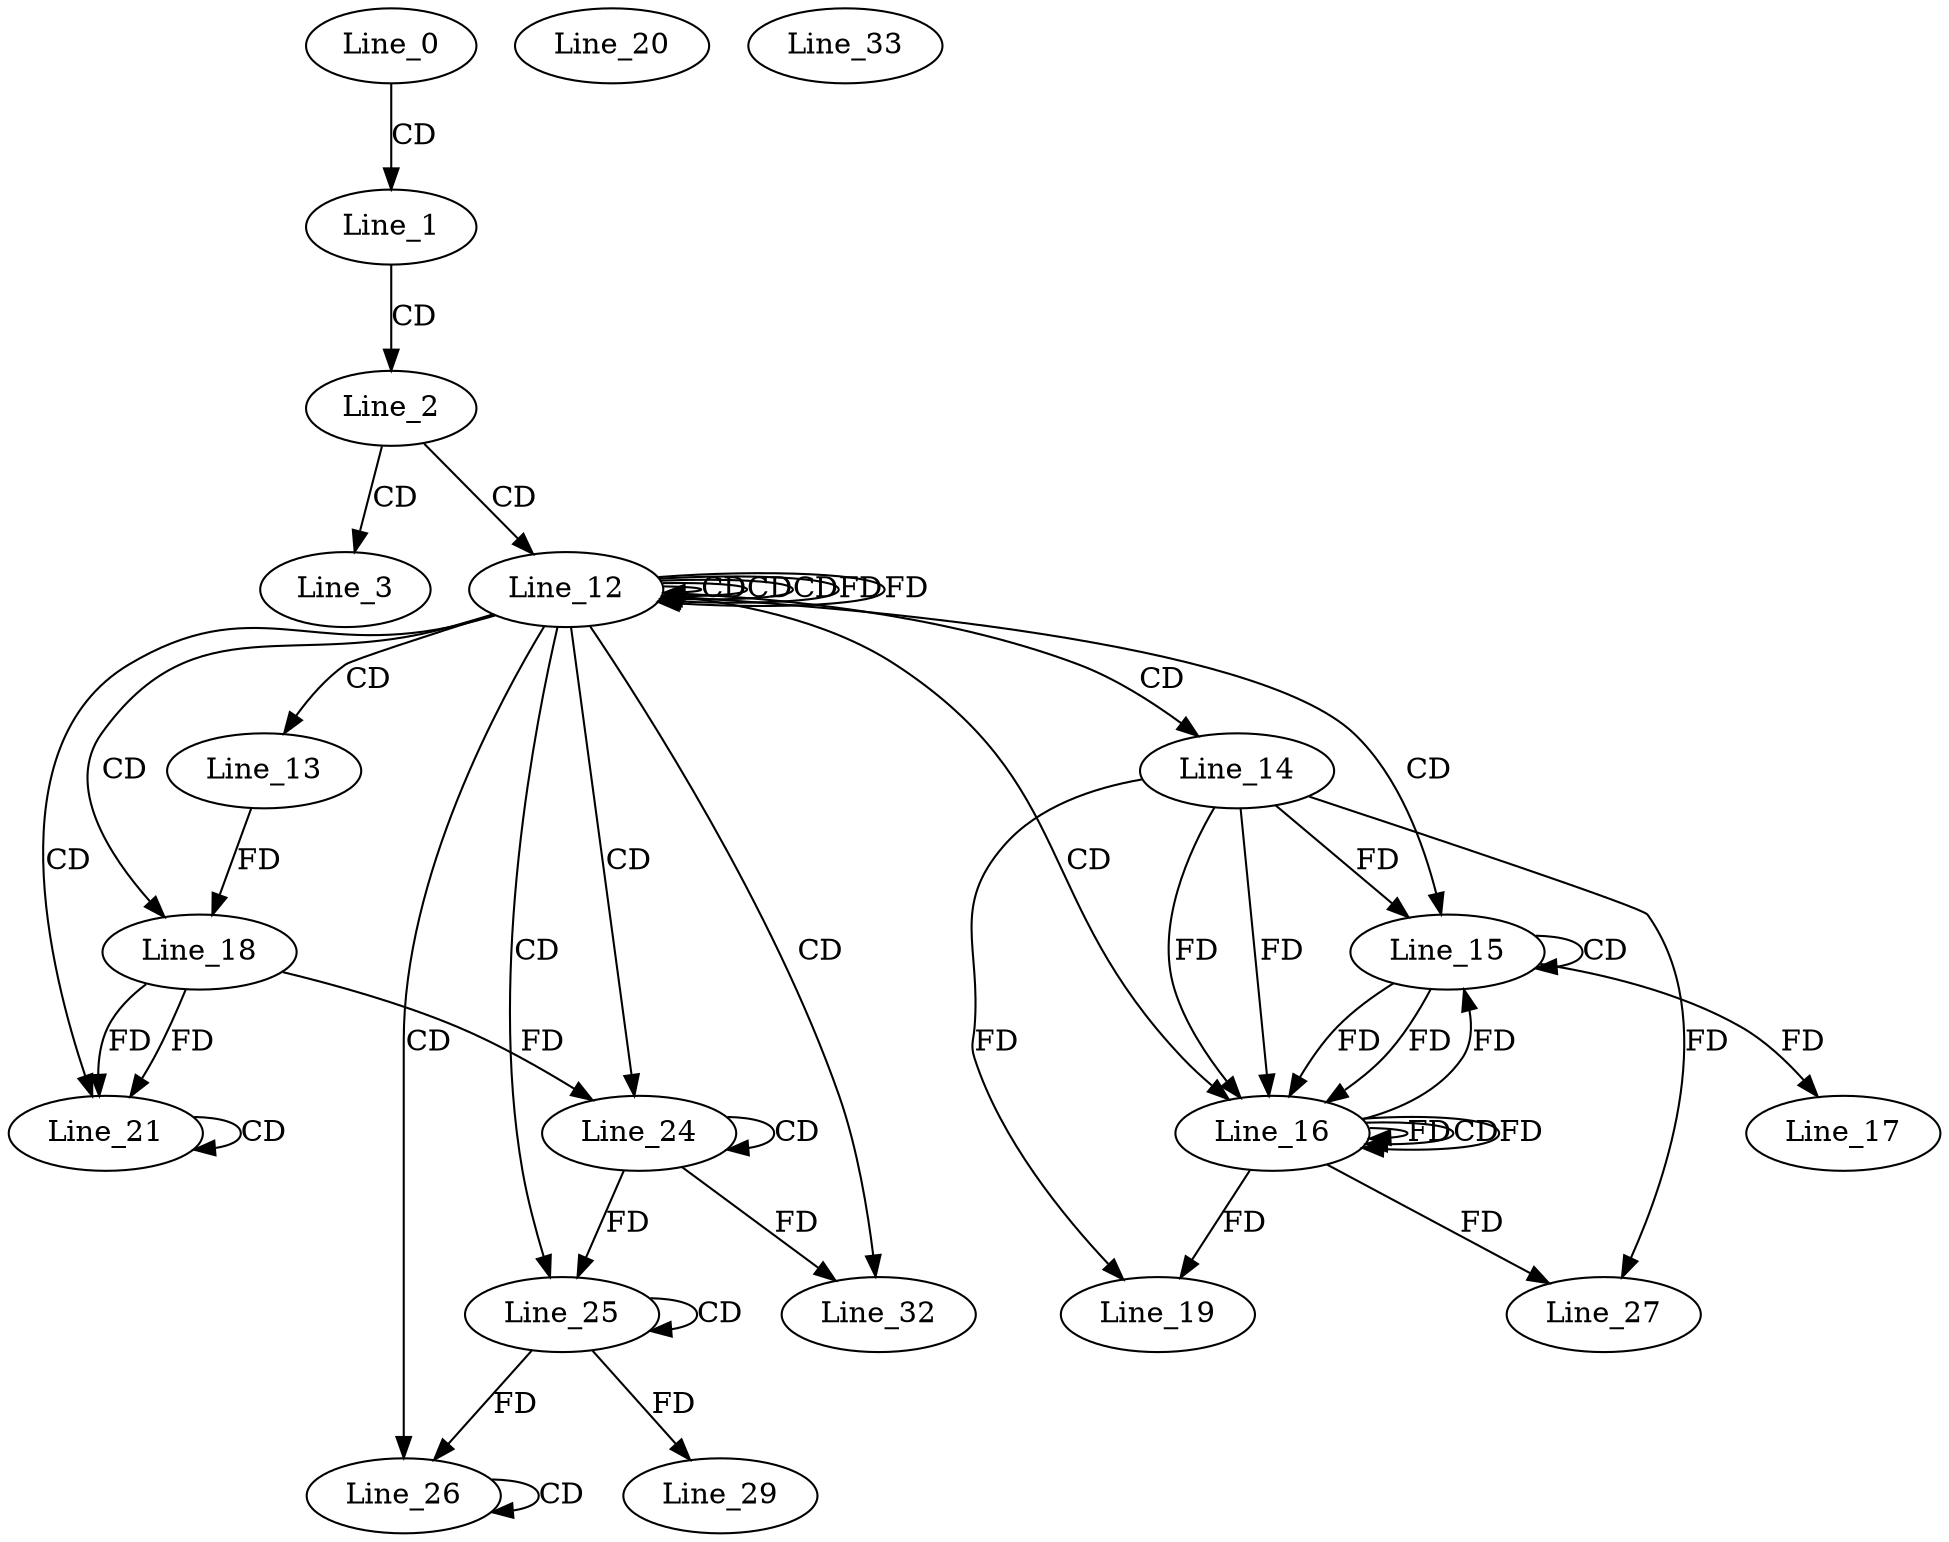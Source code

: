 digraph G {
  Line_0;
  Line_1;
  Line_2;
  Line_3;
  Line_12;
  Line_12;
  Line_12;
  Line_13;
  Line_14;
  Line_15;
  Line_15;
  Line_16;
  Line_16;
  Line_16;
  Line_16;
  Line_17;
  Line_18;
  Line_18;
  Line_19;
  Line_20;
  Line_21;
  Line_21;
  Line_24;
  Line_24;
  Line_24;
  Line_25;
  Line_25;
  Line_26;
  Line_26;
  Line_26;
  Line_26;
  Line_27;
  Line_29;
  Line_29;
  Line_32;
  Line_33;
  Line_0 -> Line_1 [ label="CD" ];
  Line_1 -> Line_2 [ label="CD" ];
  Line_2 -> Line_3 [ label="CD" ];
  Line_2 -> Line_12 [ label="CD" ];
  Line_12 -> Line_12 [ label="CD" ];
  Line_12 -> Line_12 [ label="CD" ];
  Line_12 -> Line_12 [ label="CD" ];
  Line_12 -> Line_12 [ label="FD" ];
  Line_12 -> Line_13 [ label="CD" ];
  Line_12 -> Line_14 [ label="CD" ];
  Line_12 -> Line_15 [ label="CD" ];
  Line_15 -> Line_15 [ label="CD" ];
  Line_14 -> Line_15 [ label="FD" ];
  Line_12 -> Line_16 [ label="CD" ];
  Line_14 -> Line_16 [ label="FD" ];
  Line_16 -> Line_16 [ label="FD" ];
  Line_16 -> Line_16 [ label="CD" ];
  Line_15 -> Line_16 [ label="FD" ];
  Line_14 -> Line_16 [ label="FD" ];
  Line_16 -> Line_16 [ label="FD" ];
  Line_15 -> Line_16 [ label="FD" ];
  Line_15 -> Line_17 [ label="FD" ];
  Line_12 -> Line_18 [ label="CD" ];
  Line_13 -> Line_18 [ label="FD" ];
  Line_14 -> Line_19 [ label="FD" ];
  Line_16 -> Line_19 [ label="FD" ];
  Line_12 -> Line_21 [ label="CD" ];
  Line_18 -> Line_21 [ label="FD" ];
  Line_21 -> Line_21 [ label="CD" ];
  Line_18 -> Line_21 [ label="FD" ];
  Line_12 -> Line_24 [ label="CD" ];
  Line_24 -> Line_24 [ label="CD" ];
  Line_18 -> Line_24 [ label="FD" ];
  Line_12 -> Line_25 [ label="CD" ];
  Line_25 -> Line_25 [ label="CD" ];
  Line_24 -> Line_25 [ label="FD" ];
  Line_12 -> Line_26 [ label="CD" ];
  Line_26 -> Line_26 [ label="CD" ];
  Line_25 -> Line_26 [ label="FD" ];
  Line_14 -> Line_27 [ label="FD" ];
  Line_16 -> Line_27 [ label="FD" ];
  Line_25 -> Line_29 [ label="FD" ];
  Line_12 -> Line_32 [ label="CD" ];
  Line_24 -> Line_32 [ label="FD" ];
  Line_12 -> Line_12 [ label="FD" ];
  Line_16 -> Line_15 [ label="FD" ];
}
